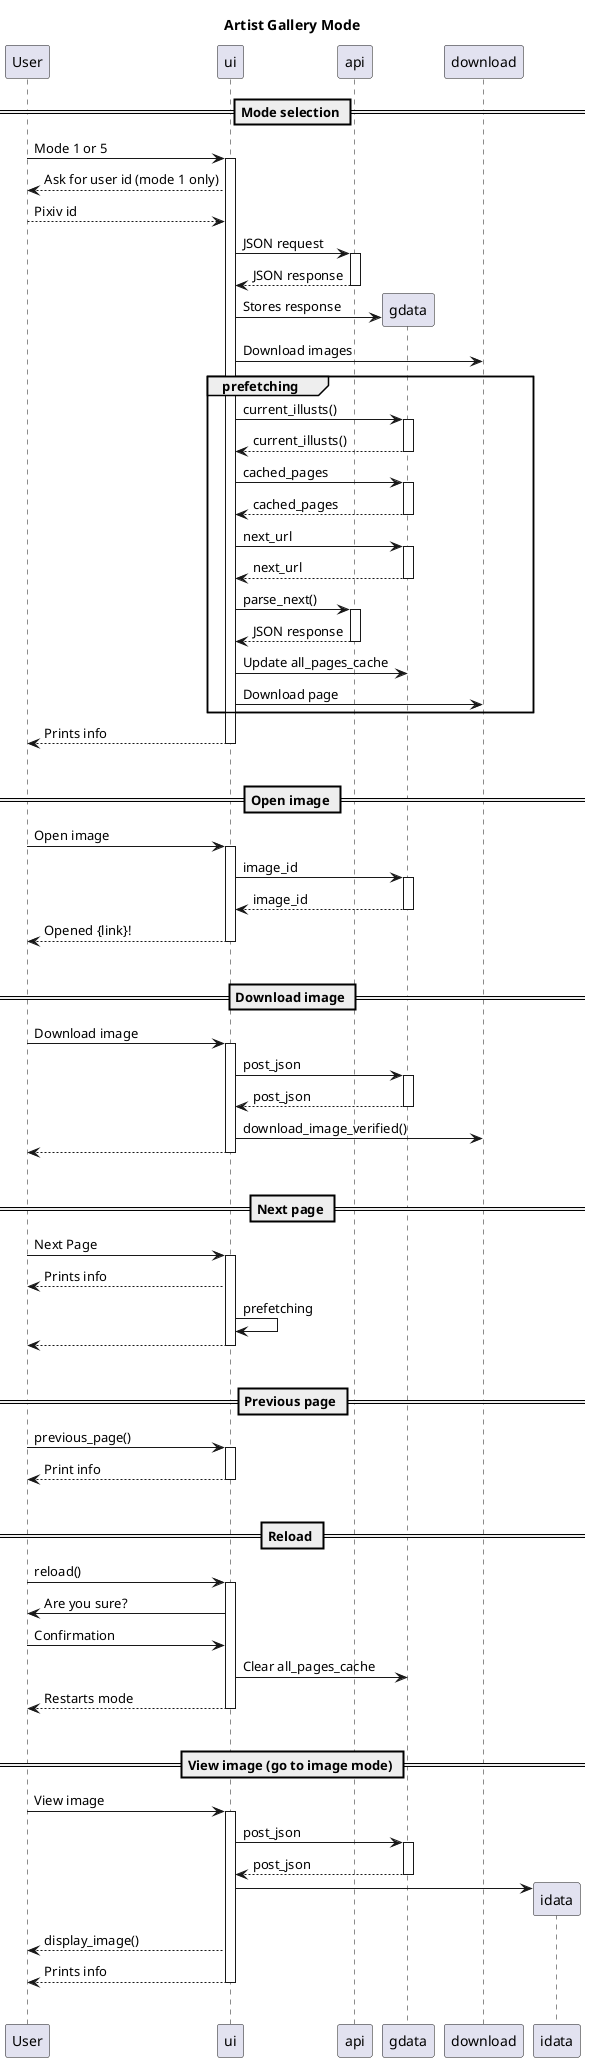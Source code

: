 @startuml
title Artist Gallery Mode

== Mode selection ==
User -> ui ++: Mode 1 or 5
ui --> User: Ask for user id (mode 1 only)
User --> ui: Pixiv id
ui -> api ++: JSON request
return JSON response
create gdata
ui -> gdata: Stores response
ui -> download: Download images
group prefetching
    ui -> gdata ++: current_illusts()
    return current_illusts()
    ui -> gdata ++: cached_pages
    return cached_pages
    ui -> gdata ++: next_url
    return next_url
    ui -> api ++: parse_next()
    return JSON response
    ui -> gdata: Update all_pages_cache
    ui -> download: Download page
end
return Prints info
|||

== Open image ==
User -> ui ++: Open image
ui -> gdata ++: image_id
return image_id
return Opened {link}!
|||

== Download image ==
User -> ui ++: Download image
ui -> gdata ++: post_json
return post_json
ui -> download: download_image_verified()
return
|||

== Next page ==
User -> ui ++: Next Page
ui --> User: Prints info
ui -> ui: prefetching
return
|||

== Previous page ==
User -> ui ++: previous_page()
return Print info
|||

== Reload ==
User -> ui ++: reload()
ui -> User: Are you sure?
User -> ui: Confirmation
ui -> gdata: Clear all_pages_cache
return Restarts mode
|||

== View image (go to image mode) ==
User -> ui ++: View image
ui -> gdata ++: post_json
return post_json
ui -> idata **
ui --> User: display_image()
return Prints info
|||


@enduml



